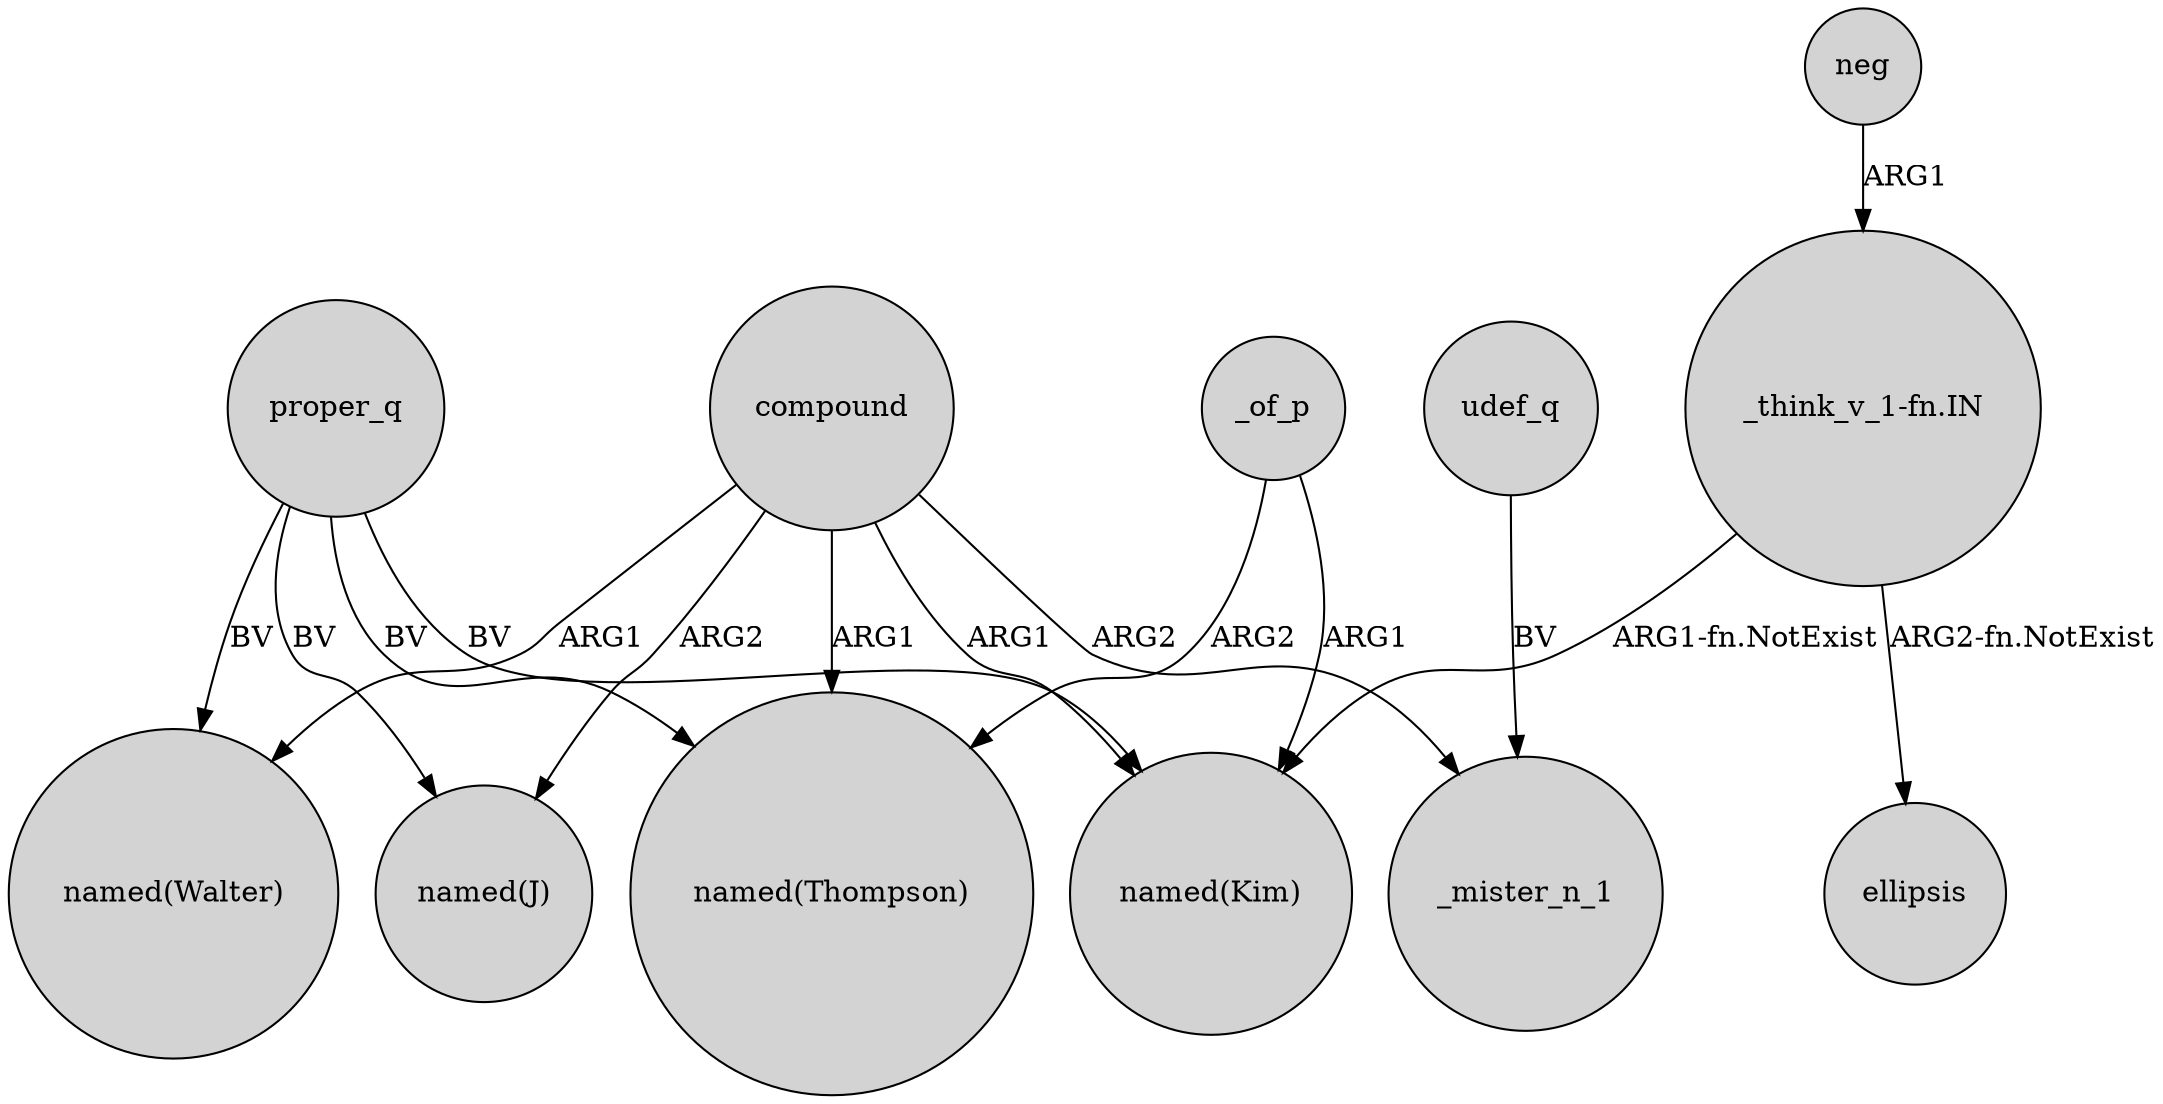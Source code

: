 digraph {
	node [shape=circle style=filled]
	compound -> "named(Thompson)" [label=ARG1]
	udef_q -> _mister_n_1 [label=BV]
	compound -> "named(Kim)" [label=ARG1]
	compound -> "named(J)" [label=ARG2]
	proper_q -> "named(J)" [label=BV]
	_of_p -> "named(Kim)" [label=ARG1]
	"_think_v_1-fn.IN" -> ellipsis [label="ARG2-fn.NotExist"]
	"_think_v_1-fn.IN" -> "named(Kim)" [label="ARG1-fn.NotExist"]
	proper_q -> "named(Walter)" [label=BV]
	proper_q -> "named(Thompson)" [label=BV]
	neg -> "_think_v_1-fn.IN" [label=ARG1]
	_of_p -> "named(Thompson)" [label=ARG2]
	compound -> _mister_n_1 [label=ARG2]
	proper_q -> "named(Kim)" [label=BV]
	compound -> "named(Walter)" [label=ARG1]
}
